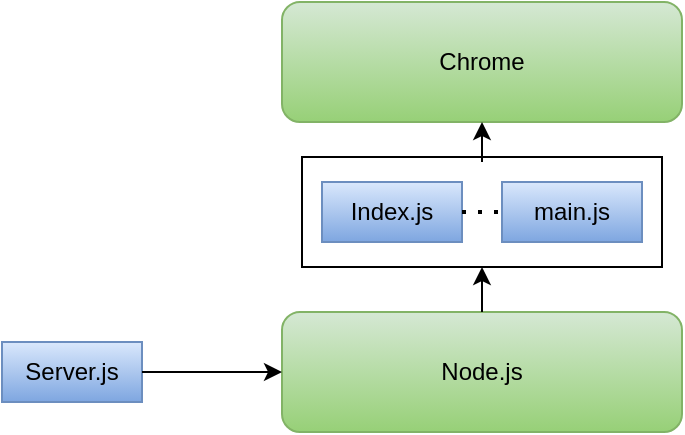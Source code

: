 <mxfile version="21.1.2" type="device">
  <diagram name="Page-1" id="0Q77MG74kSeCORmHFdPx">
    <mxGraphModel dx="1038" dy="704" grid="1" gridSize="10" guides="1" tooltips="1" connect="1" arrows="1" fold="1" page="1" pageScale="1" pageWidth="850" pageHeight="1100" math="0" shadow="0">
      <root>
        <mxCell id="0" />
        <mxCell id="1" parent="0" />
        <mxCell id="5bsp3HqRQV4PFbQayTZZ-8" value="" style="rounded=0;whiteSpace=wrap;html=1;" vertex="1" parent="1">
          <mxGeometry x="370" y="247.5" width="180" height="55" as="geometry" />
        </mxCell>
        <mxCell id="5bsp3HqRQV4PFbQayTZZ-1" value="Node.js" style="rounded=1;whiteSpace=wrap;html=1;fillColor=#d5e8d4;strokeColor=#82b366;gradientColor=#97d077;" vertex="1" parent="1">
          <mxGeometry x="360" y="325" width="200" height="60" as="geometry" />
        </mxCell>
        <mxCell id="5bsp3HqRQV4PFbQayTZZ-2" value="Server.js" style="rounded=0;whiteSpace=wrap;html=1;fillColor=#dae8fc;strokeColor=#6c8ebf;gradientColor=#7ea6e0;" vertex="1" parent="1">
          <mxGeometry x="220" y="340" width="70" height="30" as="geometry" />
        </mxCell>
        <mxCell id="5bsp3HqRQV4PFbQayTZZ-3" value="" style="endArrow=classic;html=1;rounded=0;exitX=1;exitY=0.5;exitDx=0;exitDy=0;" edge="1" parent="1" source="5bsp3HqRQV4PFbQayTZZ-2" target="5bsp3HqRQV4PFbQayTZZ-1">
          <mxGeometry width="50" height="50" relative="1" as="geometry">
            <mxPoint x="400" y="390" as="sourcePoint" />
            <mxPoint x="450" y="340" as="targetPoint" />
          </mxGeometry>
        </mxCell>
        <mxCell id="5bsp3HqRQV4PFbQayTZZ-4" value="Chrome" style="rounded=1;whiteSpace=wrap;html=1;fillColor=#d5e8d4;strokeColor=#82b366;gradientColor=#97d077;" vertex="1" parent="1">
          <mxGeometry x="360" y="170" width="200" height="60" as="geometry" />
        </mxCell>
        <mxCell id="5bsp3HqRQV4PFbQayTZZ-6" value="main.js" style="rounded=0;whiteSpace=wrap;html=1;fillColor=#dae8fc;strokeColor=#6c8ebf;gradientColor=#7ea6e0;" vertex="1" parent="1">
          <mxGeometry x="470" y="260" width="70" height="30" as="geometry" />
        </mxCell>
        <mxCell id="5bsp3HqRQV4PFbQayTZZ-7" value="Index.js" style="rounded=0;whiteSpace=wrap;html=1;fillColor=#dae8fc;strokeColor=#6c8ebf;gradientColor=#7ea6e0;" vertex="1" parent="1">
          <mxGeometry x="380" y="260" width="70" height="30" as="geometry" />
        </mxCell>
        <mxCell id="5bsp3HqRQV4PFbQayTZZ-9" value="" style="endArrow=classic;html=1;rounded=0;entryX=0.5;entryY=1;entryDx=0;entryDy=0;exitX=0.5;exitY=0;exitDx=0;exitDy=0;" edge="1" parent="1" source="5bsp3HqRQV4PFbQayTZZ-1" target="5bsp3HqRQV4PFbQayTZZ-8">
          <mxGeometry width="50" height="50" relative="1" as="geometry">
            <mxPoint x="400" y="390" as="sourcePoint" />
            <mxPoint x="450" y="340" as="targetPoint" />
          </mxGeometry>
        </mxCell>
        <mxCell id="5bsp3HqRQV4PFbQayTZZ-10" value="" style="endArrow=classic;html=1;rounded=0;entryX=0.5;entryY=1;entryDx=0;entryDy=0;" edge="1" parent="1" target="5bsp3HqRQV4PFbQayTZZ-4">
          <mxGeometry width="50" height="50" relative="1" as="geometry">
            <mxPoint x="460" y="250" as="sourcePoint" />
            <mxPoint x="450" y="340" as="targetPoint" />
          </mxGeometry>
        </mxCell>
        <mxCell id="5bsp3HqRQV4PFbQayTZZ-13" value="" style="endArrow=none;dashed=1;html=1;dashPattern=1 3;strokeWidth=2;rounded=0;entryX=0;entryY=0.5;entryDx=0;entryDy=0;exitX=1;exitY=0.5;exitDx=0;exitDy=0;" edge="1" parent="1" source="5bsp3HqRQV4PFbQayTZZ-7" target="5bsp3HqRQV4PFbQayTZZ-6">
          <mxGeometry width="50" height="50" relative="1" as="geometry">
            <mxPoint x="450" y="275" as="sourcePoint" />
            <mxPoint x="470" y="275" as="targetPoint" />
          </mxGeometry>
        </mxCell>
      </root>
    </mxGraphModel>
  </diagram>
</mxfile>
